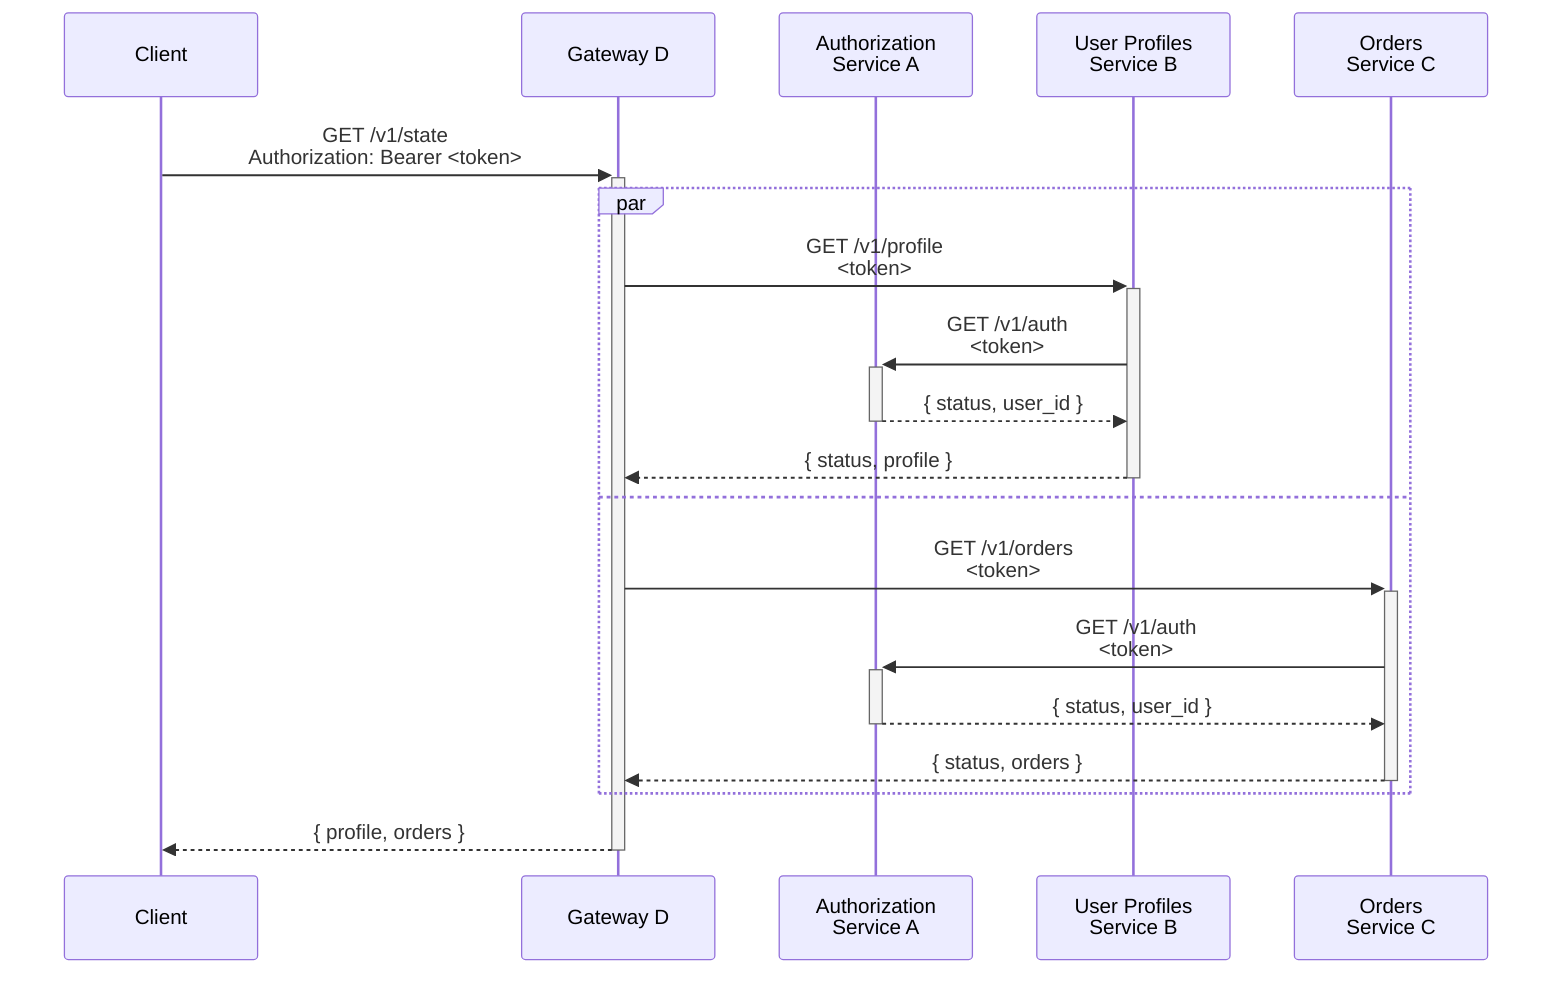 sequenceDiagram
    participant U as Client
    participant D as Gateway D
    participant A as Authorization<br/>Service A
    participant B as User Profiles<br/>Service B
    participant C as Orders<br/>Service C
    U->>+D: GET /v1/state<br/>Authorization: Bearer #60;token#62;
    par
        D->>+B: GET /v1/profile<br/><token>
        B->>+A: GET /v1/auth<br/><token>
        A-->>-B: { status, user_id }
        B-->>-D: { status, profile }
    and 
        D->>+C: GET /v1/orders<br/><token>
        C->>+A: GET /v1/auth<br/><token>
        A-->>-C: { status, user_id }
        C-->>-D: { status, orders }
    end
    D-->>-U: { profile, orders }